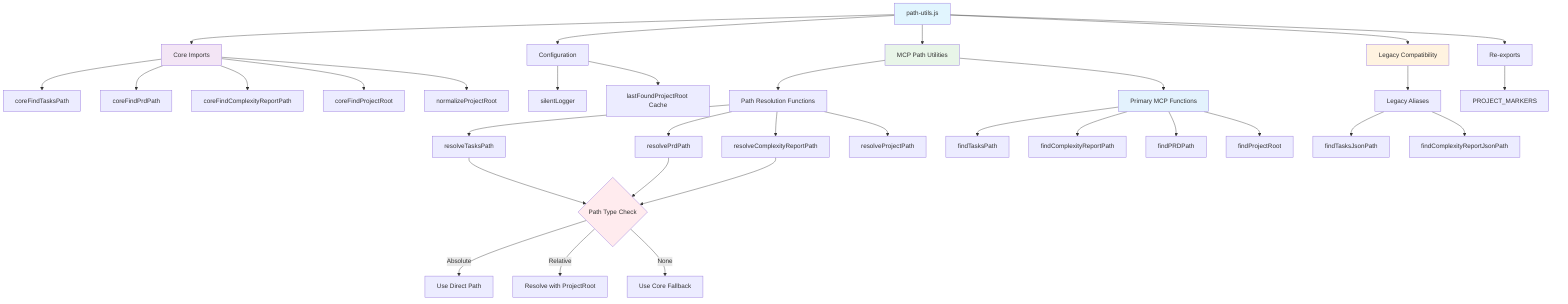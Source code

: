 graph TD
    A[path-utils.js] --> B[Core Imports]
    A --> C[MCP Path Utilities]
    A --> D[Legacy Compatibility]
    A --> E[Configuration]
    
    B --> F[coreFindTasksPath]
    B --> G[coreFindPrdPath]
    B --> H[coreFindComplexityReportPath]
    B --> I[coreFindProjectRoot]
    B --> J[normalizeProjectRoot]
    
    E --> K[silentLogger]
    E --> L[lastFoundProjectRoot Cache]
    
    C --> M[Path Resolution Functions]
    M --> N[resolveTasksPath]
    M --> O[resolvePrdPath]
    M --> P[resolveComplexityReportPath]
    M --> Q[resolveProjectPath]
    
    N --> R{Path Type Check}
    O --> R
    P --> R
    
    R -->|Absolute| S[Use Direct Path]
    R -->|Relative| T[Resolve with ProjectRoot]
    R -->|None| U[Use Core Fallback]
    
    C --> V[Primary MCP Functions]
    V --> W[findTasksPath]
    V --> X[findComplexityReportPath]
    V --> Y[findPRDPath]
    V --> Z[findProjectRoot]
    
    D --> AA[Legacy Aliases]
    AA --> BB[findTasksJsonPath]
    AA --> CC[findComplexityReportJsonPath]
    
    A --> DD[Re-exports]
    DD --> EE[PROJECT_MARKERS]
    
    style A fill:#e1f5fe
    style B fill:#f3e5f5
    style C fill:#e8f5e8
    style D fill:#fff3e0
    style V fill:#e3f2fd
    style R fill:#ffebee